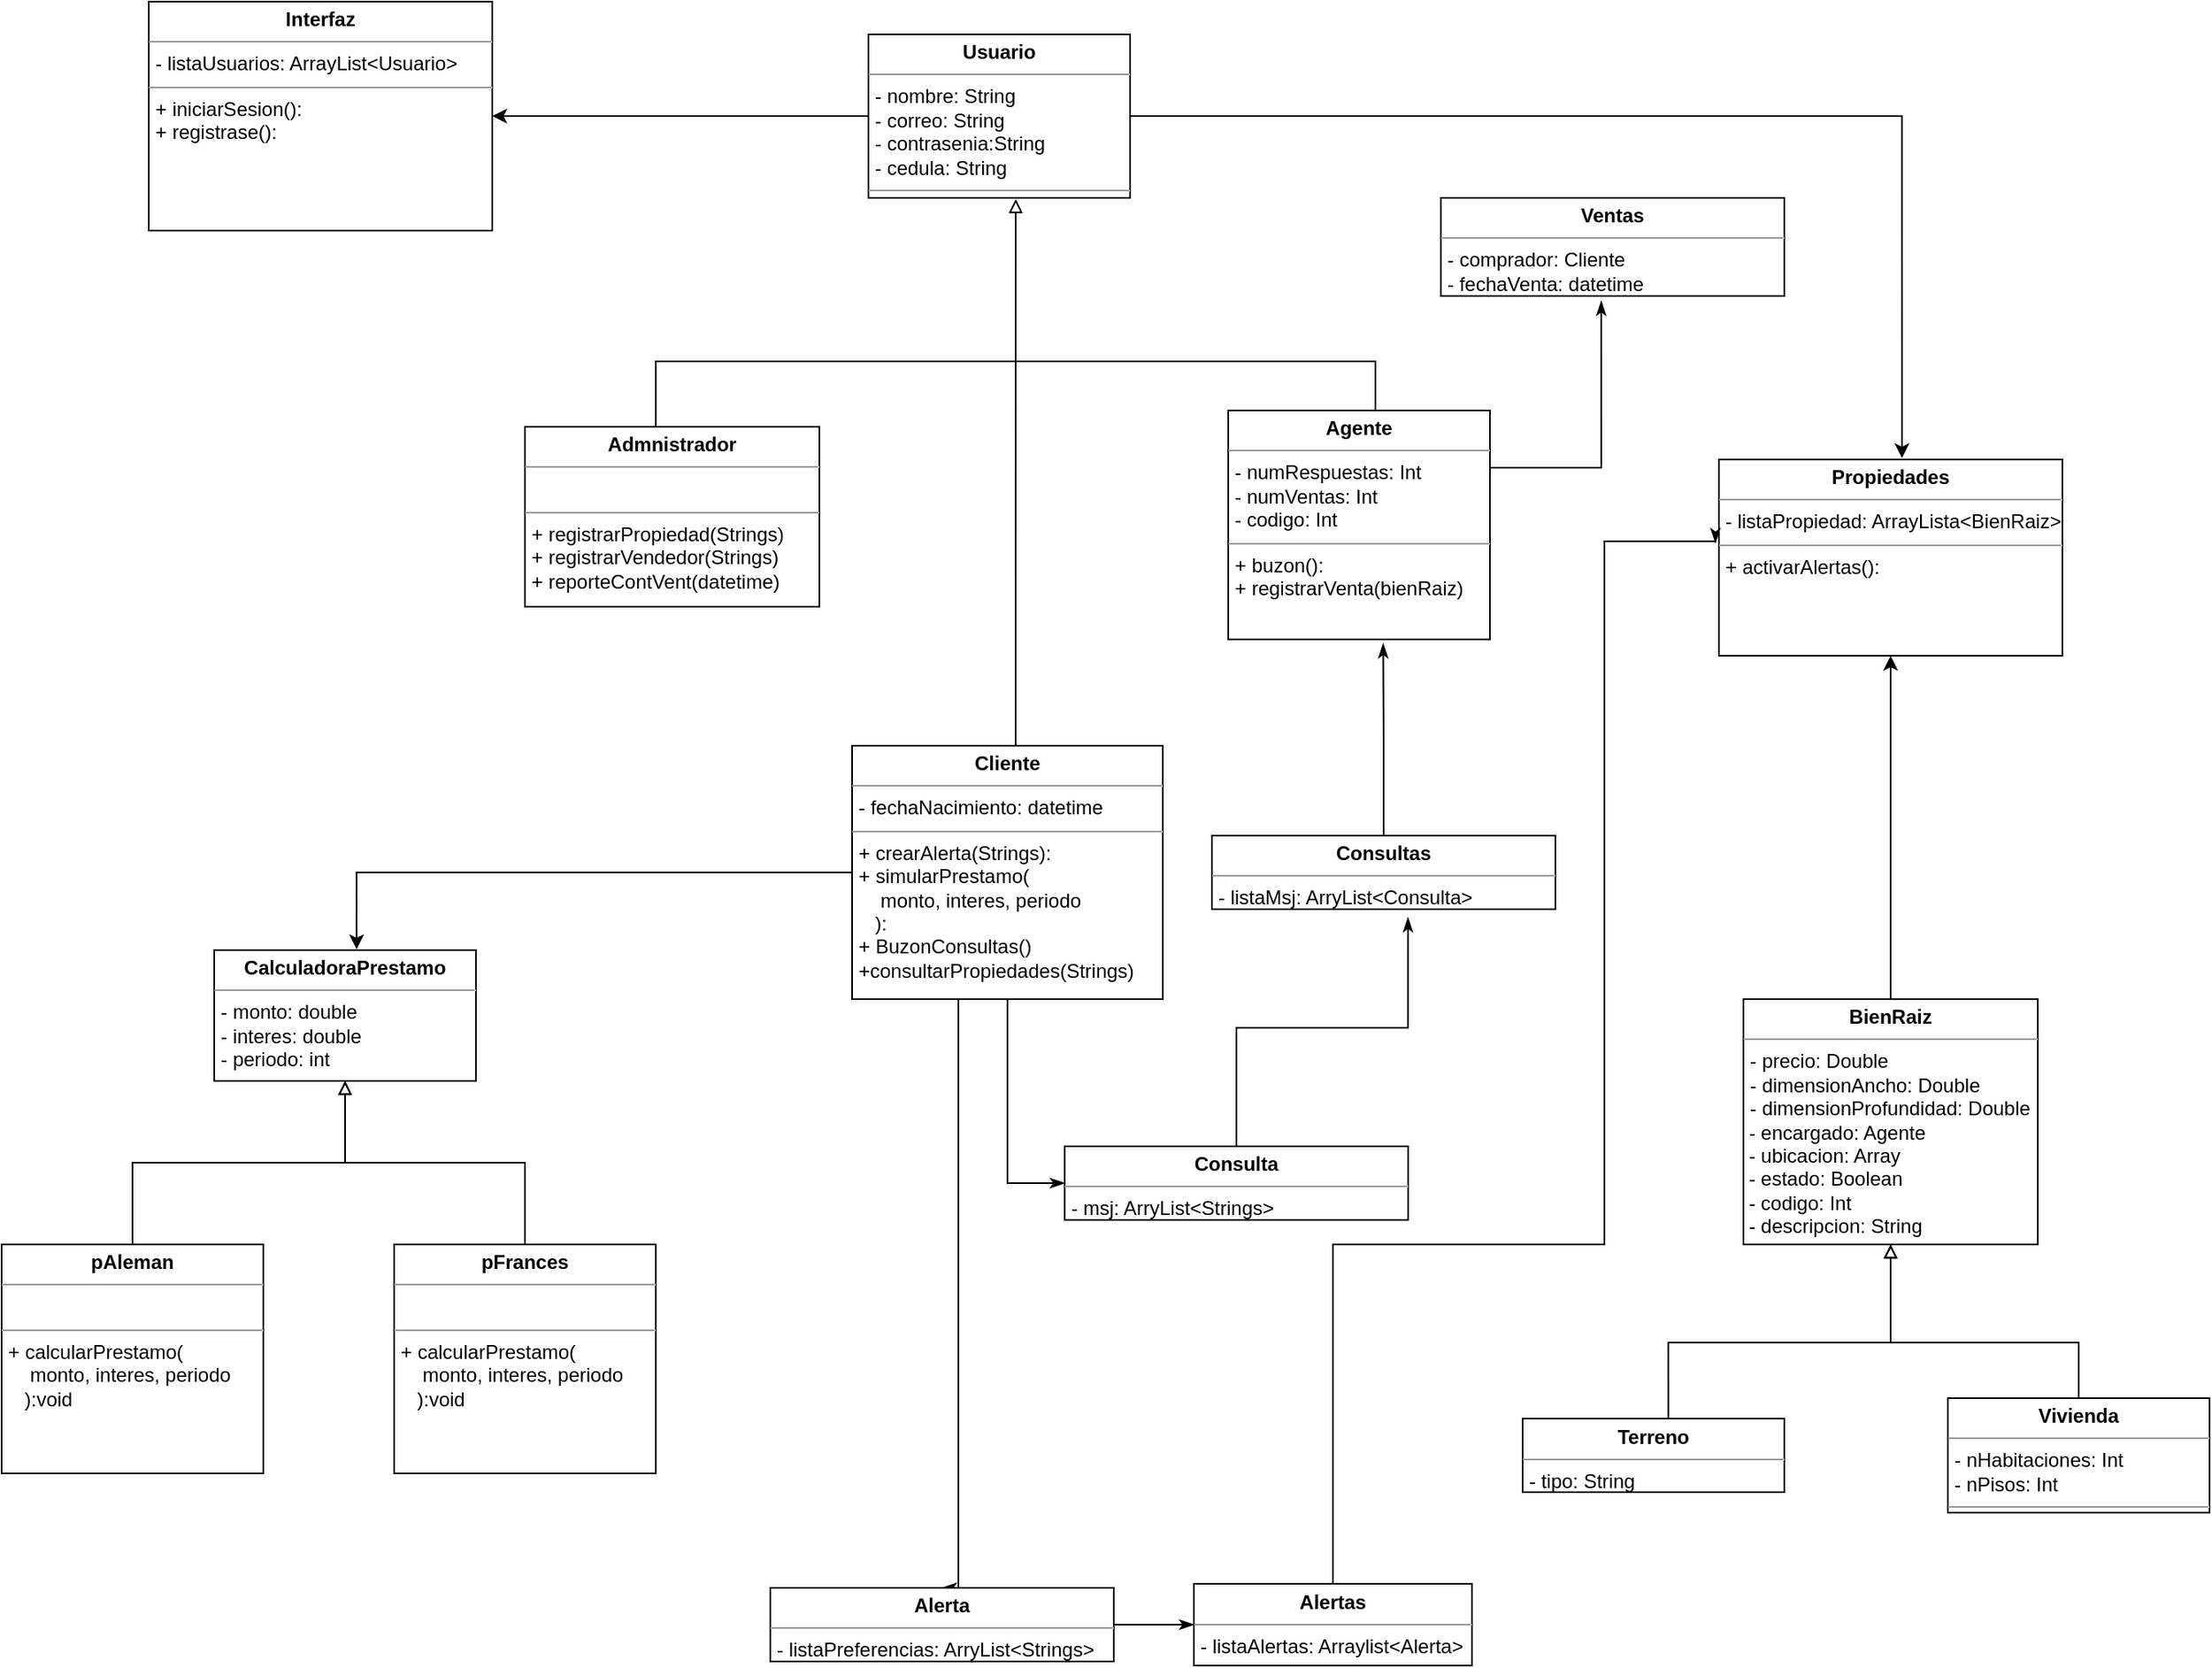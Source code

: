 <mxfile version="14.8.0" type="github">
  <diagram id="C5RBs43oDa-KdzZeNtuy" name="Page-1">
    <mxGraphModel dx="3437" dy="1215" grid="1" gridSize="10" guides="1" tooltips="1" connect="1" arrows="1" fold="1" page="1" pageScale="1" pageWidth="827" pageHeight="1169" math="0" shadow="0">
      <root>
        <mxCell id="WIyWlLk6GJQsqaUBKTNV-0" />
        <mxCell id="WIyWlLk6GJQsqaUBKTNV-1" parent="WIyWlLk6GJQsqaUBKTNV-0" />
        <mxCell id="TYnB1hTHvzq2FsG-aIG6-14" style="edgeStyle=orthogonalEdgeStyle;rounded=0;orthogonalLoop=1;jettySize=auto;html=1;entryX=0.5;entryY=1;entryDx=0;entryDy=0;endArrow=block;endFill=0;exitX=0.557;exitY=0.007;exitDx=0;exitDy=0;exitPerimeter=0;" edge="1" parent="WIyWlLk6GJQsqaUBKTNV-1" source="TYnB1hTHvzq2FsG-aIG6-35" target="NgRh3cSe2NJ35DDAYW6M-13">
          <mxGeometry relative="1" as="geometry">
            <mxPoint x="620.059" y="880" as="sourcePoint" />
            <Array as="points">
              <mxPoint x="619" y="880" />
              <mxPoint x="755" y="880" />
            </Array>
          </mxGeometry>
        </mxCell>
        <mxCell id="TYnB1hTHvzq2FsG-aIG6-13" style="edgeStyle=orthogonalEdgeStyle;rounded=0;orthogonalLoop=1;jettySize=auto;html=1;entryX=0.5;entryY=1;entryDx=0;entryDy=0;endArrow=block;endFill=0;exitX=0.5;exitY=0;exitDx=0;exitDy=0;" edge="1" parent="WIyWlLk6GJQsqaUBKTNV-1" source="TYnB1hTHvzq2FsG-aIG6-36" target="NgRh3cSe2NJ35DDAYW6M-13">
          <mxGeometry relative="1" as="geometry">
            <mxPoint x="880.059" y="880" as="sourcePoint" />
            <Array as="points">
              <mxPoint x="870" y="880" />
              <mxPoint x="755" y="880" />
            </Array>
          </mxGeometry>
        </mxCell>
        <mxCell id="NgRh3cSe2NJ35DDAYW6M-10" style="edgeStyle=orthogonalEdgeStyle;rounded=0;orthogonalLoop=1;jettySize=auto;html=1;endArrow=none;endFill=0;" parent="WIyWlLk6GJQsqaUBKTNV-1" source="NgRh3cSe2NJ35DDAYW6M-0" edge="1">
          <mxGeometry relative="1" as="geometry">
            <mxPoint x="220" y="280" as="targetPoint" />
            <Array as="points">
              <mxPoint x="440" y="280" />
            </Array>
          </mxGeometry>
        </mxCell>
        <mxCell id="TYnB1hTHvzq2FsG-aIG6-34" style="edgeStyle=orthogonalEdgeStyle;rounded=0;orthogonalLoop=1;jettySize=auto;html=1;endArrow=classicThin;endFill=1;entryX=0.467;entryY=1.05;entryDx=0;entryDy=0;entryPerimeter=0;exitX=1;exitY=0.25;exitDx=0;exitDy=0;" edge="1" parent="WIyWlLk6GJQsqaUBKTNV-1" source="NgRh3cSe2NJ35DDAYW6M-0" target="TYnB1hTHvzq2FsG-aIG6-33">
          <mxGeometry relative="1" as="geometry">
            <mxPoint x="580" y="250" as="targetPoint" />
            <Array as="points">
              <mxPoint x="578" y="345" />
            </Array>
          </mxGeometry>
        </mxCell>
        <mxCell id="NgRh3cSe2NJ35DDAYW6M-0" value="&lt;p style=&quot;margin: 0px ; margin-top: 4px ; text-align: center&quot;&gt;&lt;b&gt;Agente&lt;/b&gt;&lt;/p&gt;&lt;hr size=&quot;1&quot;&gt;&lt;p style=&quot;margin: 0px ; margin-left: 4px&quot;&gt;- numRespuestas: Int&lt;/p&gt;&lt;p style=&quot;margin: 0px ; margin-left: 4px&quot;&gt;- numVentas: Int&lt;/p&gt;&lt;p style=&quot;margin: 0px ; margin-left: 4px&quot;&gt;- codigo: Int&lt;/p&gt;&lt;hr size=&quot;1&quot;&gt;&lt;p style=&quot;margin: 0px ; margin-left: 4px&quot;&gt;+ buzon()&lt;span&gt;:&amp;nbsp;&lt;/span&gt;&lt;/p&gt;&lt;p style=&quot;margin: 0px ; margin-left: 4px&quot;&gt;&lt;span&gt;+ registrarVenta(bienRaiz)&lt;/span&gt;&lt;/p&gt;" style="verticalAlign=top;align=left;overflow=fill;fontSize=12;fontFamily=Helvetica;html=1;" parent="WIyWlLk6GJQsqaUBKTNV-1" vertex="1">
          <mxGeometry x="350" y="310" width="160" height="140" as="geometry" />
        </mxCell>
        <mxCell id="NgRh3cSe2NJ35DDAYW6M-8" style="edgeStyle=orthogonalEdgeStyle;rounded=0;orthogonalLoop=1;jettySize=auto;html=1;endArrow=none;endFill=0;" parent="WIyWlLk6GJQsqaUBKTNV-1" source="NgRh3cSe2NJ35DDAYW6M-4" edge="1">
          <mxGeometry relative="1" as="geometry">
            <mxPoint x="220" y="280" as="targetPoint" />
            <Array as="points">
              <mxPoint y="310" />
              <mxPoint y="310" />
            </Array>
          </mxGeometry>
        </mxCell>
        <mxCell id="NgRh3cSe2NJ35DDAYW6M-4" value="&lt;p style=&quot;margin: 0px ; margin-top: 4px ; text-align: center&quot;&gt;&lt;b&gt;Admnistrador&lt;/b&gt;&lt;/p&gt;&lt;hr size=&quot;1&quot;&gt;&lt;p style=&quot;margin: 0px ; margin-left: 4px&quot;&gt;&lt;br&gt;&lt;/p&gt;&lt;hr size=&quot;1&quot;&gt;&lt;p style=&quot;margin: 0px ; margin-left: 4px&quot;&gt;+ registrarPropiedad(Strings)&lt;/p&gt;&lt;p style=&quot;margin: 0px ; margin-left: 4px&quot;&gt;&lt;span&gt;+ registrarVendedor(Strings&lt;/span&gt;&lt;span&gt;)&lt;/span&gt;&lt;/p&gt;&lt;p style=&quot;margin: 0px ; margin-left: 4px&quot;&gt;&lt;span&gt;+ reporteContVent(datetime)&lt;/span&gt;&lt;/p&gt;" style="verticalAlign=top;align=left;overflow=fill;fontSize=12;fontFamily=Helvetica;html=1;" parent="WIyWlLk6GJQsqaUBKTNV-1" vertex="1">
          <mxGeometry x="-80" y="320" width="180" height="110" as="geometry" />
        </mxCell>
        <mxCell id="TYnB1hTHvzq2FsG-aIG6-8" style="edgeStyle=orthogonalEdgeStyle;rounded=0;orthogonalLoop=1;jettySize=auto;html=1;entryX=1;entryY=0.5;entryDx=0;entryDy=0;" edge="1" parent="WIyWlLk6GJQsqaUBKTNV-1" source="NgRh3cSe2NJ35DDAYW6M-5" target="TYnB1hTHvzq2FsG-aIG6-0">
          <mxGeometry relative="1" as="geometry" />
        </mxCell>
        <mxCell id="TYnB1hTHvzq2FsG-aIG6-9" style="edgeStyle=orthogonalEdgeStyle;rounded=0;orthogonalLoop=1;jettySize=auto;html=1;entryX=0.533;entryY=-0.007;entryDx=0;entryDy=0;entryPerimeter=0;" edge="1" parent="WIyWlLk6GJQsqaUBKTNV-1" source="NgRh3cSe2NJ35DDAYW6M-5" target="TYnB1hTHvzq2FsG-aIG6-4">
          <mxGeometry relative="1" as="geometry" />
        </mxCell>
        <mxCell id="NgRh3cSe2NJ35DDAYW6M-5" value="&lt;p style=&quot;margin: 0px ; margin-top: 4px ; text-align: center&quot;&gt;&lt;b&gt;Usuario&lt;/b&gt;&lt;/p&gt;&lt;hr size=&quot;1&quot;&gt;&lt;p style=&quot;margin: 0px ; margin-left: 4px&quot;&gt;- nombre: String&lt;/p&gt;&lt;p style=&quot;margin: 0px ; margin-left: 4px&quot;&gt;- correo: String&lt;/p&gt;&lt;p style=&quot;margin: 0px ; margin-left: 4px&quot;&gt;- contrasenia:String&lt;/p&gt;&lt;p style=&quot;margin: 0px ; margin-left: 4px&quot;&gt;- cedula: String&lt;/p&gt;&lt;hr size=&quot;1&quot;&gt;&lt;p style=&quot;margin: 0px ; margin-left: 4px&quot;&gt;&lt;br&gt;&lt;/p&gt;" style="verticalAlign=top;align=left;overflow=fill;fontSize=12;fontFamily=Helvetica;html=1;" parent="WIyWlLk6GJQsqaUBKTNV-1" vertex="1">
          <mxGeometry x="130" y="80" width="160" height="100" as="geometry" />
        </mxCell>
        <mxCell id="NgRh3cSe2NJ35DDAYW6M-7" style="edgeStyle=orthogonalEdgeStyle;rounded=0;orthogonalLoop=1;jettySize=auto;html=1;entryX=0.563;entryY=1.007;entryDx=0;entryDy=0;entryPerimeter=0;endArrow=block;endFill=0;" parent="WIyWlLk6GJQsqaUBKTNV-1" source="NgRh3cSe2NJ35DDAYW6M-6" target="NgRh3cSe2NJ35DDAYW6M-5" edge="1">
          <mxGeometry relative="1" as="geometry">
            <Array as="points">
              <mxPoint x="220" y="440" />
              <mxPoint x="220" y="440" />
            </Array>
          </mxGeometry>
        </mxCell>
        <mxCell id="TYnB1hTHvzq2FsG-aIG6-10" style="edgeStyle=orthogonalEdgeStyle;rounded=0;orthogonalLoop=1;jettySize=auto;html=1;entryX=0.544;entryY=-0.007;entryDx=0;entryDy=0;entryPerimeter=0;" edge="1" parent="WIyWlLk6GJQsqaUBKTNV-1" source="NgRh3cSe2NJ35DDAYW6M-6" target="TYnB1hTHvzq2FsG-aIG6-1">
          <mxGeometry relative="1" as="geometry" />
        </mxCell>
        <mxCell id="TYnB1hTHvzq2FsG-aIG6-21" style="edgeStyle=orthogonalEdgeStyle;rounded=0;orthogonalLoop=1;jettySize=auto;html=1;entryX=0.5;entryY=0;entryDx=0;entryDy=0;endArrow=classicThin;endFill=1;" edge="1" parent="WIyWlLk6GJQsqaUBKTNV-1" source="NgRh3cSe2NJ35DDAYW6M-6" target="TYnB1hTHvzq2FsG-aIG6-20">
          <mxGeometry relative="1" as="geometry">
            <Array as="points">
              <mxPoint x="185" y="720" />
              <mxPoint x="185" y="720" />
            </Array>
          </mxGeometry>
        </mxCell>
        <mxCell id="TYnB1hTHvzq2FsG-aIG6-30" style="edgeStyle=orthogonalEdgeStyle;rounded=0;orthogonalLoop=1;jettySize=auto;html=1;entryX=0;entryY=0.5;entryDx=0;entryDy=0;endArrow=classicThin;endFill=1;" edge="1" parent="WIyWlLk6GJQsqaUBKTNV-1" source="NgRh3cSe2NJ35DDAYW6M-6" target="TYnB1hTHvzq2FsG-aIG6-28">
          <mxGeometry relative="1" as="geometry" />
        </mxCell>
        <mxCell id="NgRh3cSe2NJ35DDAYW6M-6" value="&lt;p style=&quot;margin: 0px ; margin-top: 4px ; text-align: center&quot;&gt;&lt;b&gt;Cliente&lt;/b&gt;&lt;/p&gt;&lt;hr size=&quot;1&quot;&gt;&lt;p style=&quot;margin: 0px 0px 0px 4px&quot;&gt;- fechaNacimiento: datetime&lt;/p&gt;&lt;hr size=&quot;1&quot;&gt;&lt;p style=&quot;margin: 0px ; margin-left: 4px&quot;&gt;+ crearAlerta(Strings)&lt;span&gt;:&amp;nbsp;&lt;/span&gt;&lt;/p&gt;&lt;p style=&quot;margin: 0px ; margin-left: 4px&quot;&gt;&lt;span&gt;+ simularPrestamo(&lt;/span&gt;&lt;/p&gt;&lt;p style=&quot;margin: 0px ; margin-left: 4px&quot;&gt;&lt;span&gt;&amp;nbsp; &amp;nbsp; monto, interes, periodo&lt;/span&gt;&lt;/p&gt;&lt;p style=&quot;margin: 0px ; margin-left: 4px&quot;&gt;&lt;span&gt;&amp;nbsp; &amp;nbsp;):&lt;/span&gt;&lt;/p&gt;&lt;p style=&quot;margin: 0px ; margin-left: 4px&quot;&gt;&lt;span&gt;+ BuzonConsultas()&lt;/span&gt;&lt;/p&gt;&lt;p style=&quot;margin: 0px ; margin-left: 4px&quot;&gt;&lt;span&gt;+consultarPropiedades(Strings)&lt;/span&gt;&lt;/p&gt;" style="verticalAlign=top;align=left;overflow=fill;fontSize=12;fontFamily=Helvetica;html=1;" parent="WIyWlLk6GJQsqaUBKTNV-1" vertex="1">
          <mxGeometry x="120" y="515" width="190" height="155" as="geometry" />
        </mxCell>
        <mxCell id="TYnB1hTHvzq2FsG-aIG6-7" style="edgeStyle=orthogonalEdgeStyle;rounded=0;orthogonalLoop=1;jettySize=auto;html=1;entryX=0.5;entryY=1;entryDx=0;entryDy=0;" edge="1" parent="WIyWlLk6GJQsqaUBKTNV-1" source="NgRh3cSe2NJ35DDAYW6M-13" target="TYnB1hTHvzq2FsG-aIG6-4">
          <mxGeometry relative="1" as="geometry">
            <mxPoint x="755" y="490" as="targetPoint" />
          </mxGeometry>
        </mxCell>
        <mxCell id="NgRh3cSe2NJ35DDAYW6M-13" value="&lt;p style=&quot;margin: 0px ; margin-top: 4px ; text-align: center&quot;&gt;&lt;b&gt;BienRaiz&lt;/b&gt;&lt;/p&gt;&lt;hr size=&quot;1&quot;&gt;&lt;p style=&quot;margin: 0px ; margin-left: 4px&quot;&gt;- precio: Double&lt;/p&gt;&lt;p style=&quot;margin: 0px ; margin-left: 4px&quot;&gt;- dimensionAncho: Double&lt;/p&gt;&lt;p style=&quot;margin: 0px ; margin-left: 4px&quot;&gt;- dimensionProfundidad: Double&lt;/p&gt;&amp;nbsp;- encargado: Agente&lt;br&gt;&amp;nbsp;- ubicacion: Array&lt;br&gt;&amp;nbsp;- estado: Boolean&lt;br&gt;&amp;nbsp;- codigo: Int&lt;br&gt;&amp;nbsp;- descripcion: String&lt;br&gt;&lt;hr size=&quot;1&quot;&gt;&lt;p style=&quot;margin: 0px ; margin-left: 4px&quot;&gt;&lt;br&gt;&lt;/p&gt;" style="verticalAlign=top;align=left;overflow=fill;fontSize=12;fontFamily=Helvetica;html=1;" parent="WIyWlLk6GJQsqaUBKTNV-1" vertex="1">
          <mxGeometry x="665" y="670" width="180" height="150" as="geometry" />
        </mxCell>
        <mxCell id="TYnB1hTHvzq2FsG-aIG6-0" value="&lt;p style=&quot;margin: 0px ; margin-top: 4px ; text-align: center&quot;&gt;&lt;b&gt;Interfaz&lt;/b&gt;&lt;/p&gt;&lt;hr size=&quot;1&quot;&gt;&lt;p style=&quot;margin: 0px ; margin-left: 4px&quot;&gt;- listaUsuarios: ArrayList&amp;lt;Usuario&amp;gt;&lt;/p&gt;&lt;hr size=&quot;1&quot;&gt;&lt;p style=&quot;margin: 0px ; margin-left: 4px&quot;&gt;+ iniciarSesion():&lt;/p&gt;&lt;p style=&quot;margin: 0px ; margin-left: 4px&quot;&gt;+ registrase():&lt;/p&gt;" style="verticalAlign=top;align=left;overflow=fill;fontSize=12;fontFamily=Helvetica;html=1;" vertex="1" parent="WIyWlLk6GJQsqaUBKTNV-1">
          <mxGeometry x="-310" y="60" width="210" height="140" as="geometry" />
        </mxCell>
        <mxCell id="TYnB1hTHvzq2FsG-aIG6-1" value="&lt;p style=&quot;margin: 0px ; margin-top: 4px ; text-align: center&quot;&gt;&lt;b&gt;CalculadoraPrestamo&lt;/b&gt;&lt;/p&gt;&lt;hr size=&quot;1&quot;&gt;&lt;p style=&quot;margin: 0px ; margin-left: 4px&quot;&gt;- monto: double&lt;/p&gt;&lt;p style=&quot;margin: 0px ; margin-left: 4px&quot;&gt;- interes: double&lt;/p&gt;&lt;p style=&quot;margin: 0px ; margin-left: 4px&quot;&gt;- periodo: int&lt;/p&gt;&lt;hr size=&quot;1&quot;&gt;&lt;p style=&quot;margin: 0px ; margin-left: 4px&quot;&gt;&lt;br&gt;&lt;/p&gt;" style="verticalAlign=top;align=left;overflow=fill;fontSize=12;fontFamily=Helvetica;html=1;" vertex="1" parent="WIyWlLk6GJQsqaUBKTNV-1">
          <mxGeometry x="-270" y="640" width="160" height="80" as="geometry" />
        </mxCell>
        <mxCell id="TYnB1hTHvzq2FsG-aIG6-11" style="edgeStyle=orthogonalEdgeStyle;rounded=0;orthogonalLoop=1;jettySize=auto;html=1;entryX=0.5;entryY=1;entryDx=0;entryDy=0;endArrow=block;endFill=0;" edge="1" parent="WIyWlLk6GJQsqaUBKTNV-1" source="TYnB1hTHvzq2FsG-aIG6-2" target="TYnB1hTHvzq2FsG-aIG6-1">
          <mxGeometry relative="1" as="geometry" />
        </mxCell>
        <mxCell id="TYnB1hTHvzq2FsG-aIG6-2" value="&lt;p style=&quot;margin: 0px ; margin-top: 4px ; text-align: center&quot;&gt;&lt;b&gt;pFrances&lt;/b&gt;&lt;/p&gt;&lt;hr size=&quot;1&quot;&gt;&lt;p style=&quot;margin: 0px ; margin-left: 4px&quot;&gt;&lt;br&gt;&lt;/p&gt;&lt;hr size=&quot;1&quot;&gt;&lt;p style=&quot;margin: 0px 0px 0px 4px&quot;&gt;+ calcularPrestamo(&lt;/p&gt;&lt;p style=&quot;margin: 0px 0px 0px 4px&quot;&gt;&amp;nbsp; &amp;nbsp; monto, interes, periodo&lt;/p&gt;&lt;p style=&quot;margin: 0px 0px 0px 4px&quot;&gt;&amp;nbsp; &amp;nbsp;):void&lt;/p&gt;" style="verticalAlign=top;align=left;overflow=fill;fontSize=12;fontFamily=Helvetica;html=1;" vertex="1" parent="WIyWlLk6GJQsqaUBKTNV-1">
          <mxGeometry x="-160" y="820" width="160" height="140" as="geometry" />
        </mxCell>
        <mxCell id="TYnB1hTHvzq2FsG-aIG6-4" value="&lt;p style=&quot;margin: 0px ; margin-top: 4px ; text-align: center&quot;&gt;&lt;b&gt;Propiedades&lt;/b&gt;&lt;/p&gt;&lt;hr size=&quot;1&quot;&gt;&lt;p style=&quot;margin: 0px ; margin-left: 4px&quot;&gt;- listaPropiedad: ArrayLista&amp;lt;BienRaiz&amp;gt;&lt;/p&gt;&lt;hr size=&quot;1&quot;&gt;&lt;p style=&quot;margin: 0px ; margin-left: 4px&quot;&gt;+ activarAlertas():&lt;/p&gt;" style="verticalAlign=top;align=left;overflow=fill;fontSize=12;fontFamily=Helvetica;html=1;" vertex="1" parent="WIyWlLk6GJQsqaUBKTNV-1">
          <mxGeometry x="650" y="340" width="210" height="120" as="geometry" />
        </mxCell>
        <mxCell id="TYnB1hTHvzq2FsG-aIG6-17" style="edgeStyle=orthogonalEdgeStyle;rounded=0;orthogonalLoop=1;jettySize=auto;html=1;entryX=0.5;entryY=1;entryDx=0;entryDy=0;endArrow=block;endFill=0;" edge="1" parent="WIyWlLk6GJQsqaUBKTNV-1" source="TYnB1hTHvzq2FsG-aIG6-16" target="TYnB1hTHvzq2FsG-aIG6-1">
          <mxGeometry relative="1" as="geometry" />
        </mxCell>
        <mxCell id="TYnB1hTHvzq2FsG-aIG6-16" value="&lt;p style=&quot;margin: 0px ; margin-top: 4px ; text-align: center&quot;&gt;&lt;b&gt;pAleman&lt;/b&gt;&lt;/p&gt;&lt;hr size=&quot;1&quot;&gt;&lt;p style=&quot;margin: 0px ; margin-left: 4px&quot;&gt;&lt;br&gt;&lt;/p&gt;&lt;hr size=&quot;1&quot;&gt;&lt;p style=&quot;margin: 0px ; margin-left: 4px&quot;&gt;+ calcularPrestamo(&lt;/p&gt;&lt;p style=&quot;margin: 0px ; margin-left: 4px&quot;&gt;&amp;nbsp; &amp;nbsp; monto, interes, periodo&lt;/p&gt;&lt;p style=&quot;margin: 0px ; margin-left: 4px&quot;&gt;&amp;nbsp; &amp;nbsp;):void&lt;/p&gt;" style="verticalAlign=top;align=left;overflow=fill;fontSize=12;fontFamily=Helvetica;html=1;" vertex="1" parent="WIyWlLk6GJQsqaUBKTNV-1">
          <mxGeometry x="-400" y="820" width="160" height="140" as="geometry" />
        </mxCell>
        <mxCell id="TYnB1hTHvzq2FsG-aIG6-18" style="edgeStyle=orthogonalEdgeStyle;rounded=0;orthogonalLoop=1;jettySize=auto;html=1;exitX=0.5;exitY=1;exitDx=0;exitDy=0;endArrow=block;endFill=0;" edge="1" parent="WIyWlLk6GJQsqaUBKTNV-1" source="TYnB1hTHvzq2FsG-aIG6-1" target="TYnB1hTHvzq2FsG-aIG6-1">
          <mxGeometry relative="1" as="geometry" />
        </mxCell>
        <mxCell id="TYnB1hTHvzq2FsG-aIG6-27" style="edgeStyle=orthogonalEdgeStyle;rounded=0;orthogonalLoop=1;jettySize=auto;html=1;endArrow=classicThin;endFill=1;entryX=-0.01;entryY=0.425;entryDx=0;entryDy=0;entryPerimeter=0;" edge="1" parent="WIyWlLk6GJQsqaUBKTNV-1" source="TYnB1hTHvzq2FsG-aIG6-19" target="TYnB1hTHvzq2FsG-aIG6-4">
          <mxGeometry relative="1" as="geometry">
            <mxPoint x="600" y="390" as="targetPoint" />
            <Array as="points">
              <mxPoint x="414" y="820" />
              <mxPoint x="580" y="820" />
              <mxPoint x="580" y="390" />
            </Array>
          </mxGeometry>
        </mxCell>
        <mxCell id="TYnB1hTHvzq2FsG-aIG6-19" value="&lt;p style=&quot;margin: 0px ; margin-top: 4px ; text-align: center&quot;&gt;&lt;b&gt;Alertas&lt;/b&gt;&lt;/p&gt;&lt;hr size=&quot;1&quot;&gt;&lt;p style=&quot;margin: 0px ; margin-left: 4px&quot;&gt;- listaAlertas: Arraylist&amp;lt;Alerta&amp;gt;&lt;/p&gt;&lt;hr size=&quot;1&quot;&gt;&lt;p style=&quot;margin: 0px ; margin-left: 4px&quot;&gt;&lt;br&gt;&lt;/p&gt;" style="verticalAlign=top;align=left;overflow=fill;fontSize=12;fontFamily=Helvetica;html=1;" vertex="1" parent="WIyWlLk6GJQsqaUBKTNV-1">
          <mxGeometry x="329" y="1027.5" width="170" height="50" as="geometry" />
        </mxCell>
        <mxCell id="TYnB1hTHvzq2FsG-aIG6-26" style="edgeStyle=orthogonalEdgeStyle;rounded=0;orthogonalLoop=1;jettySize=auto;html=1;entryX=0;entryY=0.5;entryDx=0;entryDy=0;endArrow=classicThin;endFill=1;" edge="1" parent="WIyWlLk6GJQsqaUBKTNV-1" source="TYnB1hTHvzq2FsG-aIG6-20" target="TYnB1hTHvzq2FsG-aIG6-19">
          <mxGeometry relative="1" as="geometry" />
        </mxCell>
        <mxCell id="TYnB1hTHvzq2FsG-aIG6-20" value="&lt;p style=&quot;margin: 0px ; margin-top: 4px ; text-align: center&quot;&gt;&lt;b&gt;Alerta&lt;/b&gt;&lt;/p&gt;&lt;hr size=&quot;1&quot;&gt;&lt;p style=&quot;margin: 0px 0px 0px 4px&quot;&gt;- listaPreferencias: ArryList&amp;lt;Strings&amp;gt;&lt;/p&gt;&lt;hr size=&quot;1&quot;&gt;&lt;p style=&quot;margin: 0px ; margin-left: 4px&quot;&gt;&lt;br&gt;&lt;/p&gt;" style="verticalAlign=top;align=left;overflow=fill;fontSize=12;fontFamily=Helvetica;html=1;" vertex="1" parent="WIyWlLk6GJQsqaUBKTNV-1">
          <mxGeometry x="70" y="1030" width="210" height="45" as="geometry" />
        </mxCell>
        <mxCell id="TYnB1hTHvzq2FsG-aIG6-31" style="edgeStyle=orthogonalEdgeStyle;rounded=0;orthogonalLoop=1;jettySize=auto;html=1;entryX=0.571;entryY=1.111;entryDx=0;entryDy=0;entryPerimeter=0;endArrow=classicThin;endFill=1;" edge="1" parent="WIyWlLk6GJQsqaUBKTNV-1" source="TYnB1hTHvzq2FsG-aIG6-28" target="TYnB1hTHvzq2FsG-aIG6-29">
          <mxGeometry relative="1" as="geometry" />
        </mxCell>
        <mxCell id="TYnB1hTHvzq2FsG-aIG6-28" value="&lt;p style=&quot;margin: 0px ; margin-top: 4px ; text-align: center&quot;&gt;&lt;b&gt;Consulta&lt;/b&gt;&lt;/p&gt;&lt;hr size=&quot;1&quot;&gt;&lt;p style=&quot;margin: 0px 0px 0px 4px&quot;&gt;- msj: ArryList&amp;lt;Strings&amp;gt;&lt;/p&gt;&lt;hr size=&quot;1&quot;&gt;&lt;p style=&quot;margin: 0px ; margin-left: 4px&quot;&gt;&lt;br&gt;&lt;/p&gt;" style="verticalAlign=top;align=left;overflow=fill;fontSize=12;fontFamily=Helvetica;html=1;" vertex="1" parent="WIyWlLk6GJQsqaUBKTNV-1">
          <mxGeometry x="250" y="760" width="210" height="45" as="geometry" />
        </mxCell>
        <mxCell id="TYnB1hTHvzq2FsG-aIG6-38" style="edgeStyle=orthogonalEdgeStyle;rounded=0;orthogonalLoop=1;jettySize=auto;html=1;entryX=0.592;entryY=1.018;entryDx=0;entryDy=0;entryPerimeter=0;endArrow=classicThin;endFill=1;" edge="1" parent="WIyWlLk6GJQsqaUBKTNV-1" source="TYnB1hTHvzq2FsG-aIG6-29" target="NgRh3cSe2NJ35DDAYW6M-0">
          <mxGeometry relative="1" as="geometry" />
        </mxCell>
        <mxCell id="TYnB1hTHvzq2FsG-aIG6-29" value="&lt;p style=&quot;margin: 0px ; margin-top: 4px ; text-align: center&quot;&gt;&lt;b&gt;Consultas&lt;/b&gt;&lt;/p&gt;&lt;hr size=&quot;1&quot;&gt;&lt;p style=&quot;margin: 0px 0px 0px 4px&quot;&gt;- listaMsj: ArryList&amp;lt;Consulta&amp;gt;&lt;/p&gt;&lt;hr size=&quot;1&quot;&gt;&lt;p style=&quot;margin: 0px ; margin-left: 4px&quot;&gt;&lt;br&gt;&lt;/p&gt;" style="verticalAlign=top;align=left;overflow=fill;fontSize=12;fontFamily=Helvetica;html=1;" vertex="1" parent="WIyWlLk6GJQsqaUBKTNV-1">
          <mxGeometry x="340" y="570" width="210" height="45" as="geometry" />
        </mxCell>
        <mxCell id="TYnB1hTHvzq2FsG-aIG6-33" value="&lt;p style=&quot;margin: 0px ; margin-top: 4px ; text-align: center&quot;&gt;&lt;b&gt;Ventas&lt;/b&gt;&lt;/p&gt;&lt;hr size=&quot;1&quot;&gt;&lt;p style=&quot;margin: 0px 0px 0px 4px&quot;&gt;- comprador: Cliente&lt;/p&gt;&lt;p style=&quot;margin: 0px 0px 0px 4px&quot;&gt;- fechaVenta: datetime&lt;/p&gt;" style="verticalAlign=top;align=left;overflow=fill;fontSize=12;fontFamily=Helvetica;html=1;" vertex="1" parent="WIyWlLk6GJQsqaUBKTNV-1">
          <mxGeometry x="480" y="180" width="210" height="60" as="geometry" />
        </mxCell>
        <mxCell id="TYnB1hTHvzq2FsG-aIG6-35" value="&lt;p style=&quot;margin: 0px ; margin-top: 4px ; text-align: center&quot;&gt;&lt;b&gt;Terreno&lt;/b&gt;&lt;/p&gt;&lt;hr size=&quot;1&quot;&gt;&lt;p style=&quot;margin: 0px 0px 0px 4px&quot;&gt;- tipo: String&lt;/p&gt;&lt;hr size=&quot;1&quot;&gt;&lt;p style=&quot;margin: 0px ; margin-left: 4px&quot;&gt;&lt;br&gt;&lt;/p&gt;" style="verticalAlign=top;align=left;overflow=fill;fontSize=12;fontFamily=Helvetica;html=1;" vertex="1" parent="WIyWlLk6GJQsqaUBKTNV-1">
          <mxGeometry x="530" y="926.5" width="160" height="45" as="geometry" />
        </mxCell>
        <mxCell id="TYnB1hTHvzq2FsG-aIG6-36" value="&lt;p style=&quot;margin: 0px ; margin-top: 4px ; text-align: center&quot;&gt;&lt;b&gt;Vivienda&lt;/b&gt;&lt;/p&gt;&lt;hr size=&quot;1&quot;&gt;&lt;p style=&quot;margin: 0px 0px 0px 4px&quot;&gt;- nHabitaciones: Int&lt;/p&gt;&lt;p style=&quot;margin: 0px 0px 0px 4px&quot;&gt;- nPisos: Int&lt;/p&gt;&lt;hr size=&quot;1&quot;&gt;&lt;p style=&quot;margin: 0px ; margin-left: 4px&quot;&gt;&lt;br&gt;&lt;/p&gt;" style="verticalAlign=top;align=left;overflow=fill;fontSize=12;fontFamily=Helvetica;html=1;" vertex="1" parent="WIyWlLk6GJQsqaUBKTNV-1">
          <mxGeometry x="790" y="914" width="160" height="70" as="geometry" />
        </mxCell>
      </root>
    </mxGraphModel>
  </diagram>
</mxfile>
